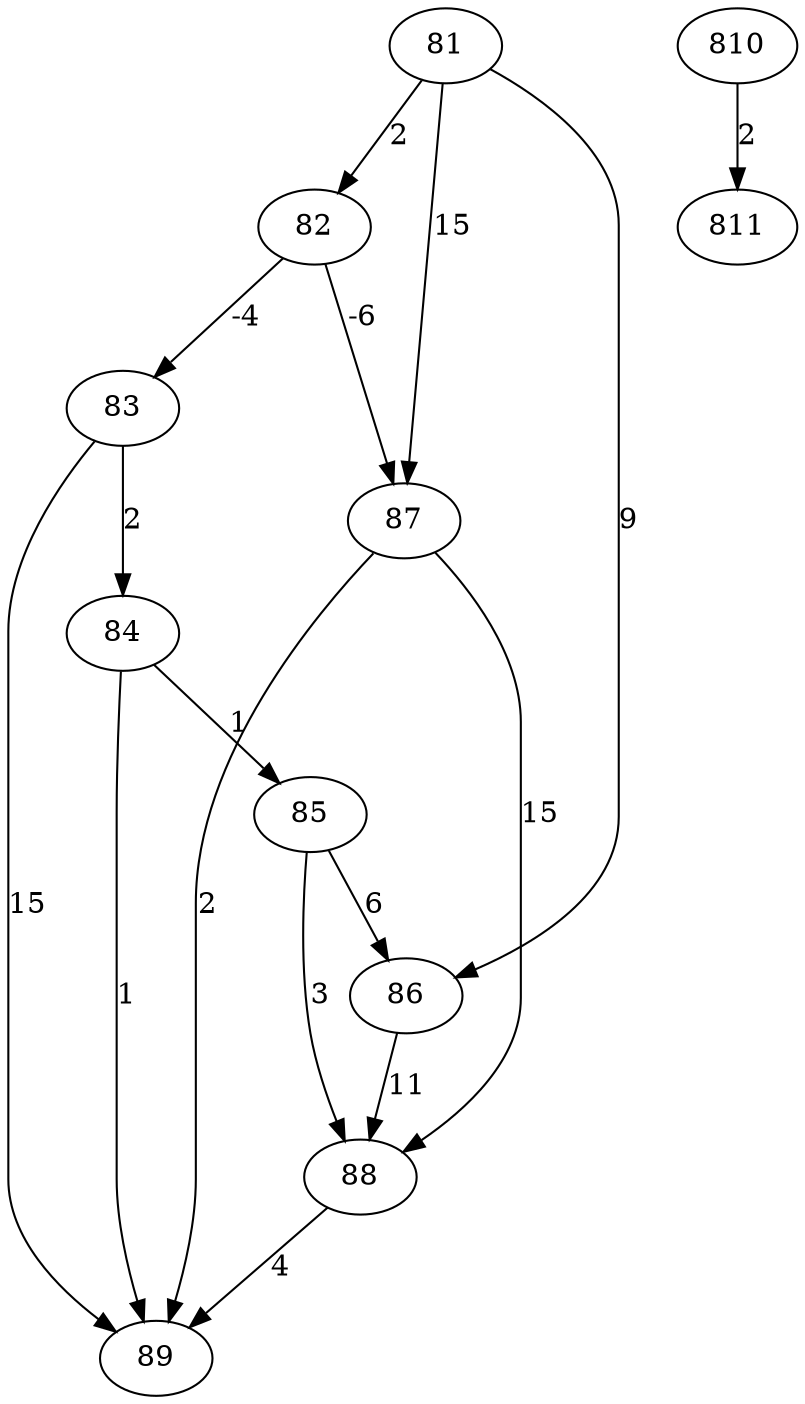 digraph graph8 {
  81;
  82;
  86;
  87;
  83;
  84;
  89;
  85;
  88;
  810;
  811;
  81 -> 82 [label= 2];
  81 -> 86 [label= 9];
  81 -> 87 [label= 15];
  82 -> 83 [label= -4];
  82 -> 87 [label= -6];
  83 -> 84 [label= 2];
  83 -> 89 [label= 15];
  84 -> 85 [label= 1];
  84 -> 89 [label= 1];
  85 -> 86 [label= 6];
  85 -> 88 [label= 3];
  86 -> 88 [label= 11];
  87 -> 88 [label= 15];
  87 -> 89 [label= 2];
  88 -> 89 [label= 4];
  810 -> 811 [label= 2];
}
